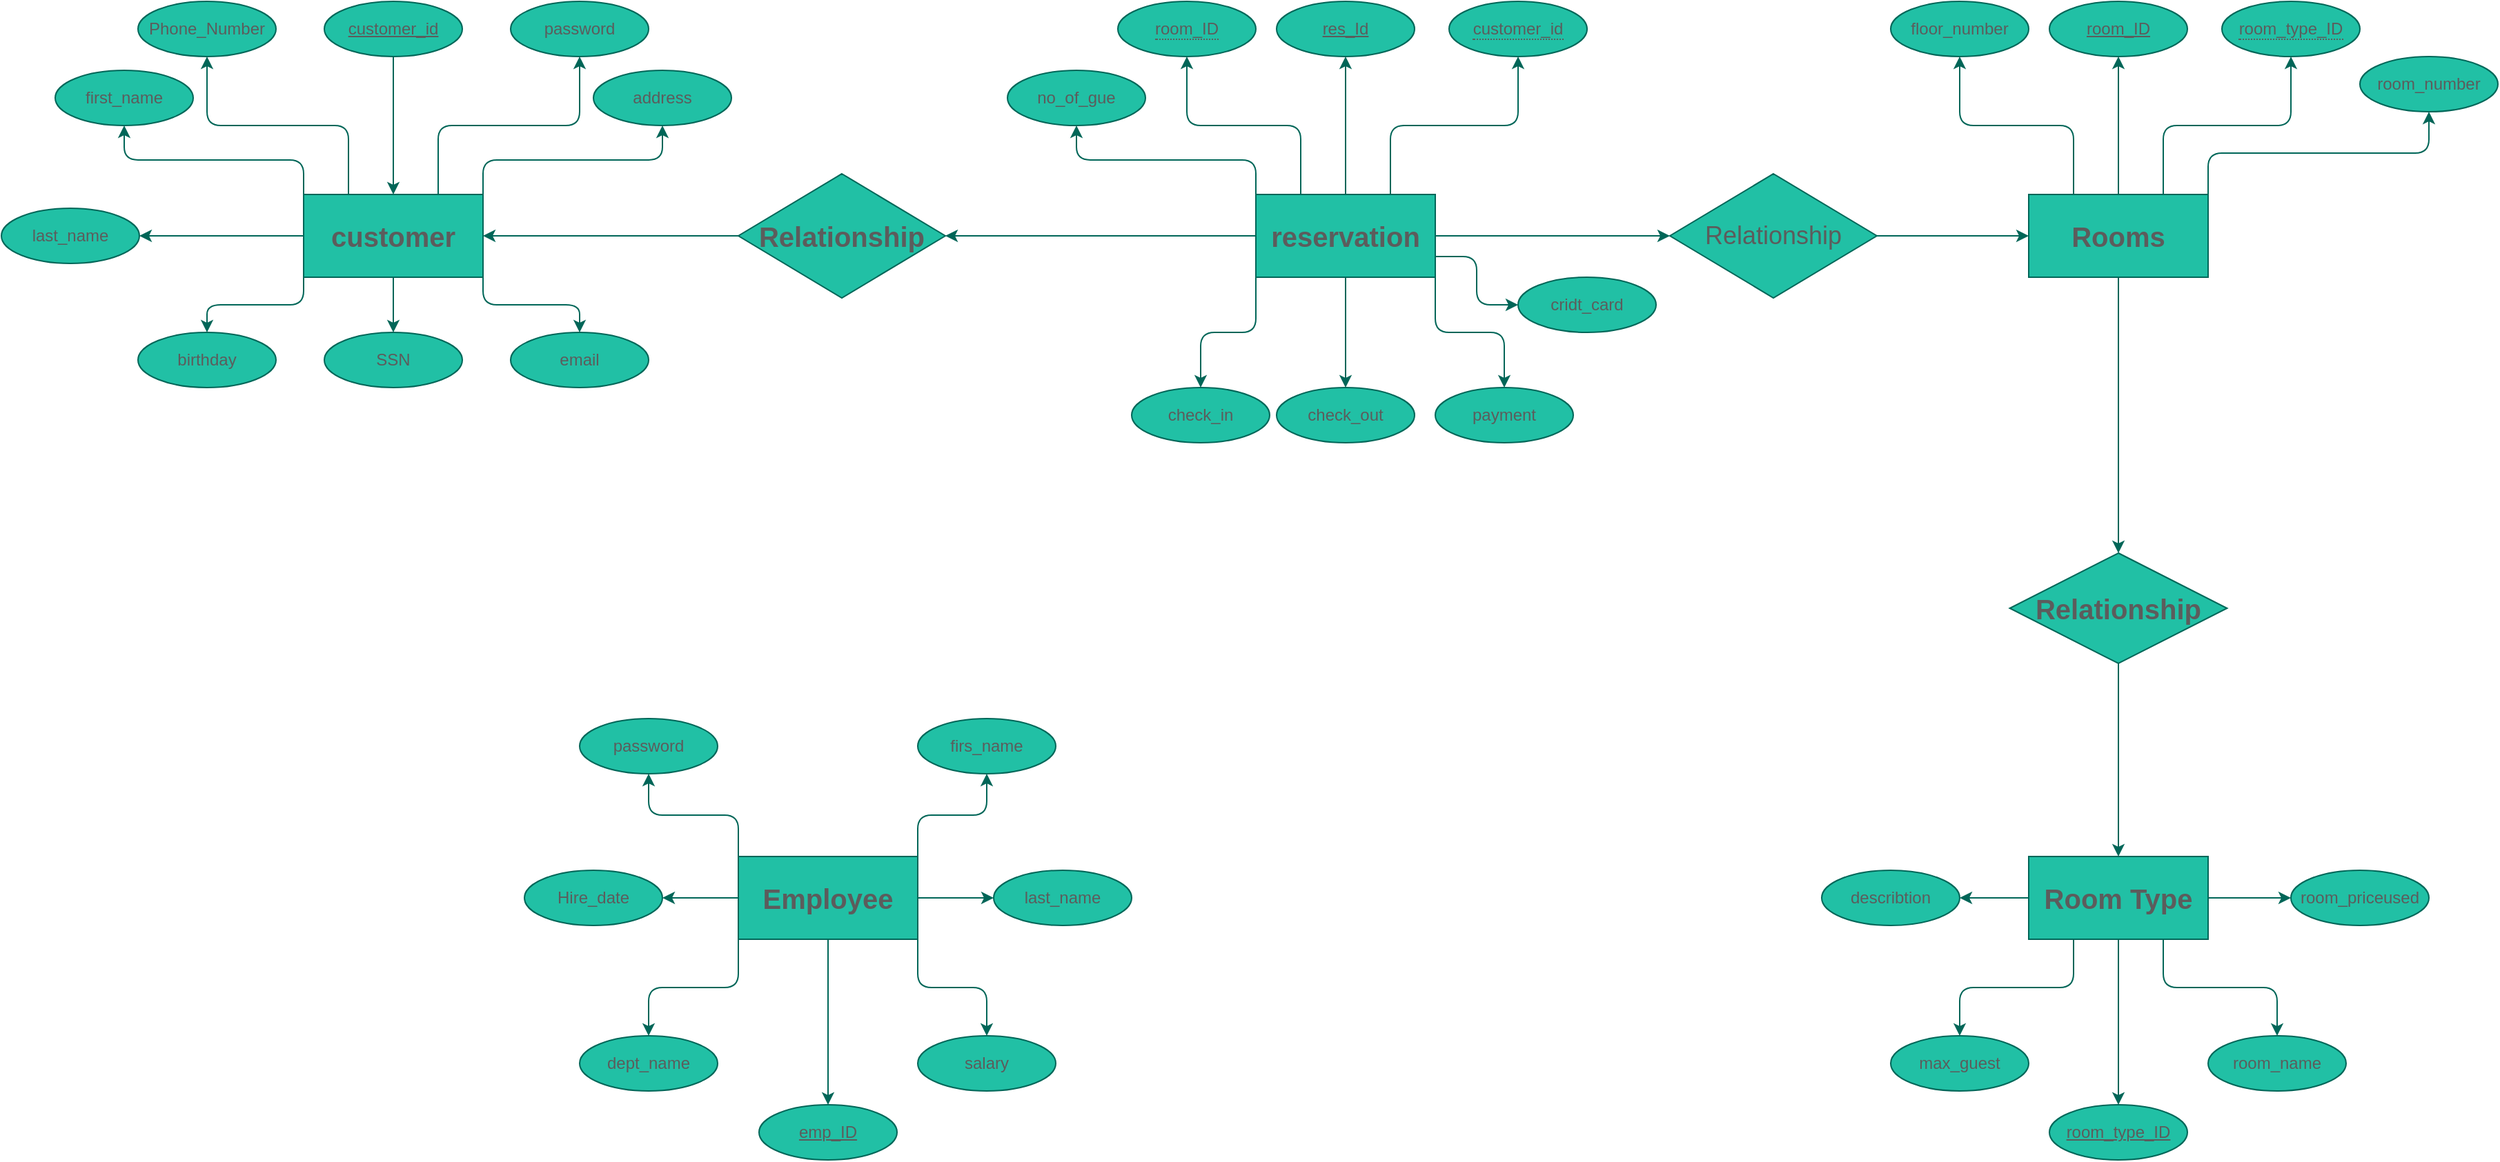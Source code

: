 <mxfile version="14.1.2" type="github"><diagram id="zUbiV4POyigSY_sK74aK" name="Page-1"><mxGraphModel dx="1673" dy="896" grid="1" gridSize="10" guides="1" tooltips="1" connect="1" arrows="1" fold="1" page="0" pageScale="1" pageWidth="2339" pageHeight="3300" math="0" shadow="0"><root><mxCell id="0"/><mxCell id="1" parent="0"/><mxCell id="lMiO6H6kuXOXOJ34oGD4-36" value="" style="edgeStyle=orthogonalEdgeStyle;curved=0;rounded=1;sketch=0;orthogonalLoop=1;jettySize=auto;html=1;strokeColor=#006658;fillColor=#21C0A5;fontColor=#5C5C5C;entryX=1;entryY=0.5;entryDx=0;entryDy=0;" edge="1" parent="1" source="lMiO6H6kuXOXOJ34oGD4-34" target="lMiO6H6kuXOXOJ34oGD4-37"><mxGeometry relative="1" as="geometry"><mxPoint x="855" y="410" as="targetPoint"/></mxGeometry></mxCell><mxCell id="lMiO6H6kuXOXOJ34oGD4-41" style="edgeStyle=orthogonalEdgeStyle;curved=0;rounded=1;sketch=0;orthogonalLoop=1;jettySize=auto;html=1;exitX=1;exitY=0.5;exitDx=0;exitDy=0;entryX=0;entryY=0.5;entryDx=0;entryDy=0;strokeColor=#006658;fillColor=#21C0A5;fontColor=#5C5C5C;" edge="1" parent="1" source="lMiO6H6kuXOXOJ34oGD4-34" target="lMiO6H6kuXOXOJ34oGD4-38"><mxGeometry relative="1" as="geometry"/></mxCell><mxCell id="lMiO6H6kuXOXOJ34oGD4-60" style="edgeStyle=orthogonalEdgeStyle;curved=0;rounded=1;sketch=0;orthogonalLoop=1;jettySize=auto;html=1;exitX=0.5;exitY=0;exitDx=0;exitDy=0;entryX=0.5;entryY=1;entryDx=0;entryDy=0;strokeColor=#006658;fillColor=#21C0A5;fontColor=#5C5C5C;" edge="1" parent="1" source="lMiO6H6kuXOXOJ34oGD4-34" target="lMiO6H6kuXOXOJ34oGD4-56"><mxGeometry relative="1" as="geometry"/></mxCell><mxCell id="lMiO6H6kuXOXOJ34oGD4-70" style="edgeStyle=orthogonalEdgeStyle;curved=0;rounded=1;sketch=0;orthogonalLoop=1;jettySize=auto;html=1;exitX=0.25;exitY=0;exitDx=0;exitDy=0;entryX=0.5;entryY=1;entryDx=0;entryDy=0;strokeColor=#006658;fillColor=#21C0A5;fontColor=#5C5C5C;" edge="1" parent="1" source="lMiO6H6kuXOXOJ34oGD4-34" target="lMiO6H6kuXOXOJ34oGD4-64"><mxGeometry relative="1" as="geometry"/></mxCell><mxCell id="lMiO6H6kuXOXOJ34oGD4-71" style="edgeStyle=orthogonalEdgeStyle;curved=0;rounded=1;sketch=0;orthogonalLoop=1;jettySize=auto;html=1;exitX=0.75;exitY=0;exitDx=0;exitDy=0;entryX=0.5;entryY=1;entryDx=0;entryDy=0;strokeColor=#006658;fillColor=#21C0A5;fontColor=#5C5C5C;" edge="1" parent="1" source="lMiO6H6kuXOXOJ34oGD4-34" target="lMiO6H6kuXOXOJ34oGD4-65"><mxGeometry relative="1" as="geometry"/></mxCell><mxCell id="lMiO6H6kuXOXOJ34oGD4-77" style="edgeStyle=orthogonalEdgeStyle;curved=0;rounded=1;sketch=0;orthogonalLoop=1;jettySize=auto;html=1;exitX=0;exitY=0;exitDx=0;exitDy=0;strokeColor=#006658;fillColor=#21C0A5;fontColor=#5C5C5C;" edge="1" parent="1" source="lMiO6H6kuXOXOJ34oGD4-34" target="lMiO6H6kuXOXOJ34oGD4-76"><mxGeometry relative="1" as="geometry"/></mxCell><mxCell id="lMiO6H6kuXOXOJ34oGD4-79" style="edgeStyle=orthogonalEdgeStyle;curved=0;rounded=1;sketch=0;orthogonalLoop=1;jettySize=auto;html=1;exitX=0.5;exitY=1;exitDx=0;exitDy=0;entryX=0.5;entryY=0;entryDx=0;entryDy=0;strokeColor=#006658;fillColor=#21C0A5;fontColor=#5C5C5C;" edge="1" parent="1" source="lMiO6H6kuXOXOJ34oGD4-34" target="lMiO6H6kuXOXOJ34oGD4-74"><mxGeometry relative="1" as="geometry"/></mxCell><mxCell id="lMiO6H6kuXOXOJ34oGD4-80" style="edgeStyle=orthogonalEdgeStyle;curved=0;rounded=1;sketch=0;orthogonalLoop=1;jettySize=auto;html=1;exitX=1;exitY=1;exitDx=0;exitDy=0;entryX=0.5;entryY=0;entryDx=0;entryDy=0;strokeColor=#006658;fillColor=#21C0A5;fontColor=#5C5C5C;" edge="1" parent="1" source="lMiO6H6kuXOXOJ34oGD4-34" target="lMiO6H6kuXOXOJ34oGD4-75"><mxGeometry relative="1" as="geometry"/></mxCell><mxCell id="lMiO6H6kuXOXOJ34oGD4-81" style="edgeStyle=orthogonalEdgeStyle;curved=0;rounded=1;sketch=0;orthogonalLoop=1;jettySize=auto;html=1;exitX=0;exitY=1;exitDx=0;exitDy=0;entryX=0.5;entryY=0;entryDx=0;entryDy=0;strokeColor=#006658;fillColor=#21C0A5;fontColor=#5C5C5C;" edge="1" parent="1" source="lMiO6H6kuXOXOJ34oGD4-34" target="lMiO6H6kuXOXOJ34oGD4-73"><mxGeometry relative="1" as="geometry"/></mxCell><mxCell id="lMiO6H6kuXOXOJ34oGD4-124" style="edgeStyle=orthogonalEdgeStyle;curved=0;rounded=1;sketch=0;orthogonalLoop=1;jettySize=auto;html=1;exitX=1;exitY=0.75;exitDx=0;exitDy=0;strokeColor=#006658;fillColor=#21C0A5;fontSize=20;fontColor=#5C5C5C;" edge="1" parent="1" source="lMiO6H6kuXOXOJ34oGD4-34" target="lMiO6H6kuXOXOJ34oGD4-72"><mxGeometry relative="1" as="geometry"/></mxCell><mxCell id="lMiO6H6kuXOXOJ34oGD4-34" value="reservation" style="whiteSpace=wrap;html=1;align=center;rounded=0;sketch=0;strokeColor=#006658;fillColor=#21C0A5;fontColor=#5C5C5C;fontStyle=1;fontSize=20;" vertex="1" parent="1"><mxGeometry x="960" y="380" width="130" height="60" as="geometry"/></mxCell><mxCell id="lMiO6H6kuXOXOJ34oGD4-51" style="edgeStyle=orthogonalEdgeStyle;curved=0;rounded=1;sketch=0;orthogonalLoop=1;jettySize=auto;html=1;exitX=0;exitY=0.5;exitDx=0;exitDy=0;entryX=1;entryY=0.5;entryDx=0;entryDy=0;strokeColor=#006658;fillColor=#21C0A5;fontColor=#5C5C5C;" edge="1" parent="1" source="lMiO6H6kuXOXOJ34oGD4-37" target="lMiO6H6kuXOXOJ34oGD4-49"><mxGeometry relative="1" as="geometry"/></mxCell><mxCell id="lMiO6H6kuXOXOJ34oGD4-37" value="Relationship" style="shape=rhombus;perimeter=rhombusPerimeter;whiteSpace=wrap;html=1;align=center;rounded=0;sketch=0;strokeColor=#006658;fillColor=#21C0A5;fontColor=#5C5C5C;fontSize=20;fontStyle=1" vertex="1" parent="1"><mxGeometry x="585" y="365" width="150" height="90" as="geometry"/></mxCell><mxCell id="lMiO6H6kuXOXOJ34oGD4-43" style="edgeStyle=orthogonalEdgeStyle;curved=0;rounded=1;sketch=0;orthogonalLoop=1;jettySize=auto;html=1;exitX=1;exitY=0.5;exitDx=0;exitDy=0;entryX=0;entryY=0.5;entryDx=0;entryDy=0;strokeColor=#006658;fillColor=#21C0A5;fontColor=#5C5C5C;" edge="1" parent="1" source="lMiO6H6kuXOXOJ34oGD4-38" target="lMiO6H6kuXOXOJ34oGD4-42"><mxGeometry relative="1" as="geometry"/></mxCell><mxCell id="lMiO6H6kuXOXOJ34oGD4-38" value="Relationship" style="shape=rhombus;perimeter=rhombusPerimeter;whiteSpace=wrap;html=1;align=center;rounded=0;sketch=0;strokeColor=#006658;fillColor=#21C0A5;fontColor=#5C5C5C;fontSize=18;" vertex="1" parent="1"><mxGeometry x="1260" y="365" width="150" height="90" as="geometry"/></mxCell><mxCell id="lMiO6H6kuXOXOJ34oGD4-47" style="edgeStyle=orthogonalEdgeStyle;curved=0;rounded=1;sketch=0;orthogonalLoop=1;jettySize=auto;html=1;exitX=0.5;exitY=1;exitDx=0;exitDy=0;strokeColor=#006658;fillColor=#21C0A5;fontColor=#5C5C5C;" edge="1" parent="1" source="lMiO6H6kuXOXOJ34oGD4-39" target="lMiO6H6kuXOXOJ34oGD4-46"><mxGeometry relative="1" as="geometry"/></mxCell><mxCell id="lMiO6H6kuXOXOJ34oGD4-39" value="Relationship" style="shape=rhombus;perimeter=rhombusPerimeter;whiteSpace=wrap;html=1;align=center;rounded=0;sketch=0;strokeColor=#006658;fillColor=#21C0A5;fontColor=#5C5C5C;fontSize=20;fontStyle=1" vertex="1" parent="1"><mxGeometry x="1506.25" y="640" width="157.5" height="80" as="geometry"/></mxCell><mxCell id="lMiO6H6kuXOXOJ34oGD4-44" style="edgeStyle=orthogonalEdgeStyle;curved=0;rounded=1;sketch=0;orthogonalLoop=1;jettySize=auto;html=1;exitX=0.5;exitY=1;exitDx=0;exitDy=0;entryX=0.5;entryY=0;entryDx=0;entryDy=0;strokeColor=#006658;fillColor=#21C0A5;fontColor=#5C5C5C;" edge="1" parent="1" source="lMiO6H6kuXOXOJ34oGD4-42" target="lMiO6H6kuXOXOJ34oGD4-39"><mxGeometry relative="1" as="geometry"/></mxCell><mxCell id="lMiO6H6kuXOXOJ34oGD4-62" style="edgeStyle=orthogonalEdgeStyle;curved=0;rounded=1;sketch=0;orthogonalLoop=1;jettySize=auto;html=1;exitX=0.5;exitY=0;exitDx=0;exitDy=0;strokeColor=#006658;fillColor=#21C0A5;fontColor=#5C5C5C;" edge="1" parent="1" source="lMiO6H6kuXOXOJ34oGD4-42" target="lMiO6H6kuXOXOJ34oGD4-52"><mxGeometry relative="1" as="geometry"/></mxCell><mxCell id="lMiO6H6kuXOXOJ34oGD4-67" style="edgeStyle=orthogonalEdgeStyle;curved=0;rounded=1;sketch=0;orthogonalLoop=1;jettySize=auto;html=1;exitX=0.75;exitY=0;exitDx=0;exitDy=0;entryX=0.5;entryY=1;entryDx=0;entryDy=0;strokeColor=#006658;fillColor=#21C0A5;fontColor=#5C5C5C;" edge="1" parent="1" source="lMiO6H6kuXOXOJ34oGD4-42" target="lMiO6H6kuXOXOJ34oGD4-66"><mxGeometry relative="1" as="geometry"/></mxCell><mxCell id="lMiO6H6kuXOXOJ34oGD4-68" style="edgeStyle=orthogonalEdgeStyle;curved=0;rounded=1;sketch=0;orthogonalLoop=1;jettySize=auto;html=1;exitX=1;exitY=0;exitDx=0;exitDy=0;strokeColor=#006658;fillColor=#21C0A5;fontColor=#5C5C5C;entryX=0.5;entryY=1;entryDx=0;entryDy=0;" edge="1" parent="1" source="lMiO6H6kuXOXOJ34oGD4-42" target="lMiO6H6kuXOXOJ34oGD4-83"><mxGeometry relative="1" as="geometry"><mxPoint x="1800" y="360" as="targetPoint"/></mxGeometry></mxCell><mxCell id="lMiO6H6kuXOXOJ34oGD4-69" style="edgeStyle=orthogonalEdgeStyle;curved=0;rounded=1;sketch=0;orthogonalLoop=1;jettySize=auto;html=1;exitX=0.25;exitY=0;exitDx=0;exitDy=0;strokeColor=#006658;fillColor=#21C0A5;fontColor=#5C5C5C;entryX=0.5;entryY=1;entryDx=0;entryDy=0;" edge="1" parent="1" source="lMiO6H6kuXOXOJ34oGD4-42" target="lMiO6H6kuXOXOJ34oGD4-82"><mxGeometry relative="1" as="geometry"><mxPoint x="1470" y="280" as="targetPoint"/></mxGeometry></mxCell><mxCell id="lMiO6H6kuXOXOJ34oGD4-42" value="Rooms" style="whiteSpace=wrap;html=1;align=center;rounded=0;sketch=0;strokeColor=#006658;fillColor=#21C0A5;fontColor=#5C5C5C;fontSize=20;fontStyle=1" vertex="1" parent="1"><mxGeometry x="1520" y="380" width="130" height="60" as="geometry"/></mxCell><mxCell id="lMiO6H6kuXOXOJ34oGD4-59" style="edgeStyle=orthogonalEdgeStyle;curved=0;rounded=1;sketch=0;orthogonalLoop=1;jettySize=auto;html=1;exitX=0.5;exitY=1;exitDx=0;exitDy=0;strokeColor=#006658;fillColor=#21C0A5;fontColor=#5C5C5C;" edge="1" parent="1" source="lMiO6H6kuXOXOJ34oGD4-46" target="lMiO6H6kuXOXOJ34oGD4-53"><mxGeometry relative="1" as="geometry"/></mxCell><mxCell id="lMiO6H6kuXOXOJ34oGD4-90" style="edgeStyle=orthogonalEdgeStyle;curved=0;rounded=1;sketch=0;orthogonalLoop=1;jettySize=auto;html=1;exitX=0.25;exitY=1;exitDx=0;exitDy=0;entryX=0.5;entryY=0;entryDx=0;entryDy=0;strokeColor=#006658;fillColor=#21C0A5;fontColor=#5C5C5C;" edge="1" parent="1" source="lMiO6H6kuXOXOJ34oGD4-46" target="lMiO6H6kuXOXOJ34oGD4-85"><mxGeometry relative="1" as="geometry"/></mxCell><mxCell id="lMiO6H6kuXOXOJ34oGD4-91" style="edgeStyle=orthogonalEdgeStyle;curved=0;rounded=1;sketch=0;orthogonalLoop=1;jettySize=auto;html=1;exitX=0.75;exitY=1;exitDx=0;exitDy=0;entryX=0.5;entryY=0;entryDx=0;entryDy=0;strokeColor=#006658;fillColor=#21C0A5;fontColor=#5C5C5C;" edge="1" parent="1" source="lMiO6H6kuXOXOJ34oGD4-46" target="lMiO6H6kuXOXOJ34oGD4-84"><mxGeometry relative="1" as="geometry"/></mxCell><mxCell id="lMiO6H6kuXOXOJ34oGD4-92" style="edgeStyle=orthogonalEdgeStyle;curved=0;rounded=1;sketch=0;orthogonalLoop=1;jettySize=auto;html=1;exitX=1;exitY=0.5;exitDx=0;exitDy=0;entryX=0;entryY=0.5;entryDx=0;entryDy=0;strokeColor=#006658;fillColor=#21C0A5;fontColor=#5C5C5C;" edge="1" parent="1" source="lMiO6H6kuXOXOJ34oGD4-46" target="lMiO6H6kuXOXOJ34oGD4-87"><mxGeometry relative="1" as="geometry"/></mxCell><mxCell id="lMiO6H6kuXOXOJ34oGD4-93" style="edgeStyle=orthogonalEdgeStyle;curved=0;rounded=1;sketch=0;orthogonalLoop=1;jettySize=auto;html=1;exitX=0;exitY=0.5;exitDx=0;exitDy=0;entryX=1;entryY=0.5;entryDx=0;entryDy=0;strokeColor=#006658;fillColor=#21C0A5;fontColor=#5C5C5C;" edge="1" parent="1" source="lMiO6H6kuXOXOJ34oGD4-46" target="lMiO6H6kuXOXOJ34oGD4-86"><mxGeometry relative="1" as="geometry"/></mxCell><mxCell id="lMiO6H6kuXOXOJ34oGD4-46" value="Room Type" style="whiteSpace=wrap;html=1;align=center;rounded=0;sketch=0;strokeColor=#006658;fillColor=#21C0A5;fontColor=#5C5C5C;fontSize=20;fontStyle=1" vertex="1" parent="1"><mxGeometry x="1520" y="860" width="130" height="60" as="geometry"/></mxCell><mxCell id="lMiO6H6kuXOXOJ34oGD4-61" style="edgeStyle=orthogonalEdgeStyle;curved=0;rounded=1;sketch=0;orthogonalLoop=1;jettySize=auto;html=1;exitX=0.5;exitY=1;exitDx=0;exitDy=0;entryX=0.5;entryY=0;entryDx=0;entryDy=0;strokeColor=#006658;fillColor=#21C0A5;fontColor=#5C5C5C;" edge="1" parent="1" source="lMiO6H6kuXOXOJ34oGD4-48" target="lMiO6H6kuXOXOJ34oGD4-54"><mxGeometry relative="1" as="geometry"/></mxCell><mxCell id="lMiO6H6kuXOXOJ34oGD4-118" style="edgeStyle=orthogonalEdgeStyle;curved=0;rounded=1;sketch=0;orthogonalLoop=1;jettySize=auto;html=1;exitX=1;exitY=0;exitDx=0;exitDy=0;entryX=0.5;entryY=1;entryDx=0;entryDy=0;strokeColor=#006658;fillColor=#21C0A5;fontColor=#5C5C5C;" edge="1" parent="1" source="lMiO6H6kuXOXOJ34oGD4-48" target="lMiO6H6kuXOXOJ34oGD4-112"><mxGeometry relative="1" as="geometry"/></mxCell><mxCell id="lMiO6H6kuXOXOJ34oGD4-119" style="edgeStyle=orthogonalEdgeStyle;curved=0;rounded=1;sketch=0;orthogonalLoop=1;jettySize=auto;html=1;exitX=1;exitY=0.5;exitDx=0;exitDy=0;entryX=0;entryY=0.5;entryDx=0;entryDy=0;strokeColor=#006658;fillColor=#21C0A5;fontColor=#5C5C5C;" edge="1" parent="1" source="lMiO6H6kuXOXOJ34oGD4-48" target="lMiO6H6kuXOXOJ34oGD4-114"><mxGeometry relative="1" as="geometry"/></mxCell><mxCell id="lMiO6H6kuXOXOJ34oGD4-120" style="edgeStyle=orthogonalEdgeStyle;curved=0;rounded=1;sketch=0;orthogonalLoop=1;jettySize=auto;html=1;exitX=1;exitY=1;exitDx=0;exitDy=0;entryX=0.5;entryY=0;entryDx=0;entryDy=0;strokeColor=#006658;fillColor=#21C0A5;fontColor=#5C5C5C;" edge="1" parent="1" source="lMiO6H6kuXOXOJ34oGD4-48" target="lMiO6H6kuXOXOJ34oGD4-115"><mxGeometry relative="1" as="geometry"/></mxCell><mxCell id="lMiO6H6kuXOXOJ34oGD4-121" style="edgeStyle=orthogonalEdgeStyle;curved=0;rounded=1;sketch=0;orthogonalLoop=1;jettySize=auto;html=1;exitX=0;exitY=1;exitDx=0;exitDy=0;strokeColor=#006658;fillColor=#21C0A5;fontColor=#5C5C5C;" edge="1" parent="1" source="lMiO6H6kuXOXOJ34oGD4-48" target="lMiO6H6kuXOXOJ34oGD4-116"><mxGeometry relative="1" as="geometry"/></mxCell><mxCell id="lMiO6H6kuXOXOJ34oGD4-122" style="edgeStyle=orthogonalEdgeStyle;curved=0;rounded=1;sketch=0;orthogonalLoop=1;jettySize=auto;html=1;exitX=0;exitY=0.5;exitDx=0;exitDy=0;entryX=1;entryY=0.5;entryDx=0;entryDy=0;strokeColor=#006658;fillColor=#21C0A5;fontColor=#5C5C5C;" edge="1" parent="1" source="lMiO6H6kuXOXOJ34oGD4-48" target="lMiO6H6kuXOXOJ34oGD4-113"><mxGeometry relative="1" as="geometry"/></mxCell><mxCell id="lMiO6H6kuXOXOJ34oGD4-123" style="edgeStyle=orthogonalEdgeStyle;curved=0;rounded=1;sketch=0;orthogonalLoop=1;jettySize=auto;html=1;exitX=0;exitY=0;exitDx=0;exitDy=0;entryX=0.5;entryY=1;entryDx=0;entryDy=0;strokeColor=#006658;fillColor=#21C0A5;fontColor=#5C5C5C;" edge="1" parent="1" source="lMiO6H6kuXOXOJ34oGD4-48" target="lMiO6H6kuXOXOJ34oGD4-111"><mxGeometry relative="1" as="geometry"/></mxCell><mxCell id="lMiO6H6kuXOXOJ34oGD4-48" value="Employee" style="whiteSpace=wrap;html=1;align=center;rounded=0;sketch=0;strokeColor=#006658;fillColor=#21C0A5;fontColor=#5C5C5C;fontSize=20;fontStyle=1" vertex="1" parent="1"><mxGeometry x="585" y="860" width="130" height="60" as="geometry"/></mxCell><mxCell id="lMiO6H6kuXOXOJ34oGD4-103" style="edgeStyle=orthogonalEdgeStyle;curved=0;rounded=1;sketch=0;orthogonalLoop=1;jettySize=auto;html=1;exitX=0.75;exitY=0;exitDx=0;exitDy=0;entryX=0.5;entryY=1;entryDx=0;entryDy=0;strokeColor=#006658;fillColor=#21C0A5;fontColor=#5C5C5C;" edge="1" parent="1" source="lMiO6H6kuXOXOJ34oGD4-49" target="lMiO6H6kuXOXOJ34oGD4-94"><mxGeometry relative="1" as="geometry"/></mxCell><mxCell id="lMiO6H6kuXOXOJ34oGD4-104" style="edgeStyle=orthogonalEdgeStyle;curved=0;rounded=1;sketch=0;orthogonalLoop=1;jettySize=auto;html=1;exitX=1;exitY=0;exitDx=0;exitDy=0;entryX=0.5;entryY=1;entryDx=0;entryDy=0;strokeColor=#006658;fillColor=#21C0A5;fontColor=#5C5C5C;" edge="1" parent="1" source="lMiO6H6kuXOXOJ34oGD4-49" target="lMiO6H6kuXOXOJ34oGD4-100"><mxGeometry relative="1" as="geometry"/></mxCell><mxCell id="lMiO6H6kuXOXOJ34oGD4-105" style="edgeStyle=orthogonalEdgeStyle;curved=0;rounded=1;sketch=0;orthogonalLoop=1;jettySize=auto;html=1;exitX=1;exitY=1;exitDx=0;exitDy=0;entryX=0.5;entryY=0;entryDx=0;entryDy=0;strokeColor=#006658;fillColor=#21C0A5;fontColor=#5C5C5C;" edge="1" parent="1" source="lMiO6H6kuXOXOJ34oGD4-49" target="lMiO6H6kuXOXOJ34oGD4-95"><mxGeometry relative="1" as="geometry"/></mxCell><mxCell id="lMiO6H6kuXOXOJ34oGD4-106" style="edgeStyle=orthogonalEdgeStyle;curved=0;rounded=1;sketch=0;orthogonalLoop=1;jettySize=auto;html=1;exitX=0.5;exitY=1;exitDx=0;exitDy=0;entryX=0.5;entryY=0;entryDx=0;entryDy=0;strokeColor=#006658;fillColor=#21C0A5;fontColor=#5C5C5C;" edge="1" parent="1" source="lMiO6H6kuXOXOJ34oGD4-49" target="lMiO6H6kuXOXOJ34oGD4-96"><mxGeometry relative="1" as="geometry"/></mxCell><mxCell id="lMiO6H6kuXOXOJ34oGD4-107" style="edgeStyle=orthogonalEdgeStyle;curved=0;rounded=1;sketch=0;orthogonalLoop=1;jettySize=auto;html=1;exitX=0;exitY=1;exitDx=0;exitDy=0;entryX=0.5;entryY=0;entryDx=0;entryDy=0;strokeColor=#006658;fillColor=#21C0A5;fontColor=#5C5C5C;" edge="1" parent="1" source="lMiO6H6kuXOXOJ34oGD4-49" target="lMiO6H6kuXOXOJ34oGD4-97"><mxGeometry relative="1" as="geometry"/></mxCell><mxCell id="lMiO6H6kuXOXOJ34oGD4-108" style="edgeStyle=orthogonalEdgeStyle;curved=0;rounded=1;sketch=0;orthogonalLoop=1;jettySize=auto;html=1;exitX=0;exitY=0.5;exitDx=0;exitDy=0;strokeColor=#006658;fillColor=#21C0A5;fontColor=#5C5C5C;" edge="1" parent="1" source="lMiO6H6kuXOXOJ34oGD4-49" target="lMiO6H6kuXOXOJ34oGD4-98"><mxGeometry relative="1" as="geometry"/></mxCell><mxCell id="lMiO6H6kuXOXOJ34oGD4-109" style="edgeStyle=orthogonalEdgeStyle;curved=0;rounded=1;sketch=0;orthogonalLoop=1;jettySize=auto;html=1;exitX=0;exitY=0;exitDx=0;exitDy=0;entryX=0.5;entryY=1;entryDx=0;entryDy=0;strokeColor=#006658;fillColor=#21C0A5;fontColor=#5C5C5C;" edge="1" parent="1" source="lMiO6H6kuXOXOJ34oGD4-49" target="lMiO6H6kuXOXOJ34oGD4-99"><mxGeometry relative="1" as="geometry"/></mxCell><mxCell id="lMiO6H6kuXOXOJ34oGD4-110" style="edgeStyle=orthogonalEdgeStyle;curved=0;rounded=1;sketch=0;orthogonalLoop=1;jettySize=auto;html=1;exitX=0.25;exitY=0;exitDx=0;exitDy=0;entryX=0.5;entryY=1;entryDx=0;entryDy=0;strokeColor=#006658;fillColor=#21C0A5;fontColor=#5C5C5C;" edge="1" parent="1" source="lMiO6H6kuXOXOJ34oGD4-49" target="lMiO6H6kuXOXOJ34oGD4-101"><mxGeometry relative="1" as="geometry"/></mxCell><mxCell id="lMiO6H6kuXOXOJ34oGD4-49" value="customer" style="whiteSpace=wrap;html=1;align=center;rounded=0;sketch=0;strokeColor=#006658;fillColor=#21C0A5;fontColor=#5C5C5C;fontSize=20;fontStyle=1" vertex="1" parent="1"><mxGeometry x="270" y="380" width="130" height="60" as="geometry"/></mxCell><mxCell id="lMiO6H6kuXOXOJ34oGD4-52" value="room_ID" style="ellipse;whiteSpace=wrap;html=1;align=center;fontStyle=4;rounded=0;sketch=0;strokeColor=#006658;fillColor=#21C0A5;fontColor=#5C5C5C;" vertex="1" parent="1"><mxGeometry x="1535" y="240" width="100" height="40" as="geometry"/></mxCell><mxCell id="lMiO6H6kuXOXOJ34oGD4-53" value="room_type_ID" style="ellipse;whiteSpace=wrap;html=1;align=center;fontStyle=4;rounded=0;sketch=0;strokeColor=#006658;fillColor=#21C0A5;fontColor=#5C5C5C;" vertex="1" parent="1"><mxGeometry x="1535" y="1040" width="100" height="40" as="geometry"/></mxCell><mxCell id="lMiO6H6kuXOXOJ34oGD4-54" value="emp_ID" style="ellipse;whiteSpace=wrap;html=1;align=center;fontStyle=4;rounded=0;sketch=0;strokeColor=#006658;fillColor=#21C0A5;fontColor=#5C5C5C;" vertex="1" parent="1"><mxGeometry x="600" y="1040" width="100" height="40" as="geometry"/></mxCell><mxCell id="lMiO6H6kuXOXOJ34oGD4-63" style="edgeStyle=orthogonalEdgeStyle;curved=0;rounded=1;sketch=0;orthogonalLoop=1;jettySize=auto;html=1;exitX=0.5;exitY=1;exitDx=0;exitDy=0;entryX=0.5;entryY=0;entryDx=0;entryDy=0;strokeColor=#006658;fillColor=#21C0A5;fontColor=#5C5C5C;" edge="1" parent="1" source="lMiO6H6kuXOXOJ34oGD4-55" target="lMiO6H6kuXOXOJ34oGD4-49"><mxGeometry relative="1" as="geometry"/></mxCell><mxCell id="lMiO6H6kuXOXOJ34oGD4-55" value="customer_id" style="ellipse;whiteSpace=wrap;html=1;align=center;fontStyle=4;rounded=0;sketch=0;strokeColor=#006658;fillColor=#21C0A5;fontColor=#5C5C5C;" vertex="1" parent="1"><mxGeometry x="285" y="240" width="100" height="40" as="geometry"/></mxCell><mxCell id="lMiO6H6kuXOXOJ34oGD4-56" value="res_Id" style="ellipse;whiteSpace=wrap;html=1;align=center;fontStyle=4;rounded=0;sketch=0;strokeColor=#006658;fillColor=#21C0A5;fontColor=#5C5C5C;" vertex="1" parent="1"><mxGeometry x="975" y="240" width="100" height="40" as="geometry"/></mxCell><mxCell id="lMiO6H6kuXOXOJ34oGD4-64" value="&lt;span style=&quot;border-bottom: 1px dotted&quot;&gt;room_ID&lt;/span&gt;" style="ellipse;whiteSpace=wrap;html=1;align=center;rounded=0;sketch=0;strokeColor=#006658;fillColor=#21C0A5;fontColor=#5C5C5C;" vertex="1" parent="1"><mxGeometry x="860" y="240" width="100" height="40" as="geometry"/></mxCell><mxCell id="lMiO6H6kuXOXOJ34oGD4-65" value="&lt;span style=&quot;border-bottom: 1px dotted&quot;&gt;customer_id&lt;/span&gt;" style="ellipse;whiteSpace=wrap;html=1;align=center;rounded=0;sketch=0;strokeColor=#006658;fillColor=#21C0A5;fontColor=#5C5C5C;" vertex="1" parent="1"><mxGeometry x="1100" y="240" width="100" height="40" as="geometry"/></mxCell><mxCell id="lMiO6H6kuXOXOJ34oGD4-66" value="&lt;span style=&quot;border-bottom: 1px dotted&quot;&gt;room_type_ID&lt;/span&gt;" style="ellipse;whiteSpace=wrap;html=1;align=center;rounded=0;sketch=0;strokeColor=#006658;fillColor=#21C0A5;fontColor=#5C5C5C;" vertex="1" parent="1"><mxGeometry x="1660" y="240" width="100" height="40" as="geometry"/></mxCell><mxCell id="lMiO6H6kuXOXOJ34oGD4-72" value="cridt_card" style="ellipse;whiteSpace=wrap;html=1;align=center;rounded=0;sketch=0;strokeColor=#006658;fillColor=#21C0A5;fontColor=#5C5C5C;" vertex="1" parent="1"><mxGeometry x="1150" y="440" width="100" height="40" as="geometry"/></mxCell><mxCell id="lMiO6H6kuXOXOJ34oGD4-73" value="check_in" style="ellipse;whiteSpace=wrap;html=1;align=center;rounded=0;sketch=0;strokeColor=#006658;fillColor=#21C0A5;fontColor=#5C5C5C;" vertex="1" parent="1"><mxGeometry x="870" y="520" width="100" height="40" as="geometry"/></mxCell><mxCell id="lMiO6H6kuXOXOJ34oGD4-74" value="check_out" style="ellipse;whiteSpace=wrap;html=1;align=center;rounded=0;sketch=0;strokeColor=#006658;fillColor=#21C0A5;fontColor=#5C5C5C;" vertex="1" parent="1"><mxGeometry x="975" y="520" width="100" height="40" as="geometry"/></mxCell><mxCell id="lMiO6H6kuXOXOJ34oGD4-75" value="payment" style="ellipse;whiteSpace=wrap;html=1;align=center;rounded=0;sketch=0;strokeColor=#006658;fillColor=#21C0A5;fontColor=#5C5C5C;" vertex="1" parent="1"><mxGeometry x="1090" y="520" width="100" height="40" as="geometry"/></mxCell><mxCell id="lMiO6H6kuXOXOJ34oGD4-76" value="no_of_gue" style="ellipse;whiteSpace=wrap;html=1;align=center;rounded=0;sketch=0;strokeColor=#006658;fillColor=#21C0A5;fontColor=#5C5C5C;" vertex="1" parent="1"><mxGeometry x="780" y="290" width="100" height="40" as="geometry"/></mxCell><mxCell id="lMiO6H6kuXOXOJ34oGD4-82" value="floor_number" style="ellipse;whiteSpace=wrap;html=1;align=center;rounded=0;sketch=0;strokeColor=#006658;fillColor=#21C0A5;fontColor=#5C5C5C;" vertex="1" parent="1"><mxGeometry x="1420" y="240" width="100" height="40" as="geometry"/></mxCell><mxCell id="lMiO6H6kuXOXOJ34oGD4-83" value="room_number" style="ellipse;whiteSpace=wrap;html=1;align=center;rounded=0;sketch=0;strokeColor=#006658;fillColor=#21C0A5;fontColor=#5C5C5C;" vertex="1" parent="1"><mxGeometry x="1760" y="280" width="100" height="40" as="geometry"/></mxCell><mxCell id="lMiO6H6kuXOXOJ34oGD4-84" value="room_name" style="ellipse;whiteSpace=wrap;html=1;align=center;rounded=0;sketch=0;strokeColor=#006658;fillColor=#21C0A5;fontColor=#5C5C5C;" vertex="1" parent="1"><mxGeometry x="1650" y="990" width="100" height="40" as="geometry"/></mxCell><mxCell id="lMiO6H6kuXOXOJ34oGD4-85" value="max_guest" style="ellipse;whiteSpace=wrap;html=1;align=center;rounded=0;sketch=0;strokeColor=#006658;fillColor=#21C0A5;fontColor=#5C5C5C;" vertex="1" parent="1"><mxGeometry x="1420" y="990" width="100" height="40" as="geometry"/></mxCell><mxCell id="lMiO6H6kuXOXOJ34oGD4-86" value="describtion" style="ellipse;whiteSpace=wrap;html=1;align=center;rounded=0;sketch=0;strokeColor=#006658;fillColor=#21C0A5;fontColor=#5C5C5C;" vertex="1" parent="1"><mxGeometry x="1370" y="870" width="100" height="40" as="geometry"/></mxCell><mxCell id="lMiO6H6kuXOXOJ34oGD4-87" value="room_priceused" style="ellipse;whiteSpace=wrap;html=1;align=center;rounded=0;sketch=0;strokeColor=#006658;fillColor=#21C0A5;fontColor=#5C5C5C;" vertex="1" parent="1"><mxGeometry x="1710" y="870" width="100" height="40" as="geometry"/></mxCell><mxCell id="lMiO6H6kuXOXOJ34oGD4-94" value="password" style="ellipse;whiteSpace=wrap;html=1;align=center;rounded=0;sketch=0;strokeColor=#006658;fillColor=#21C0A5;fontColor=#5C5C5C;" vertex="1" parent="1"><mxGeometry x="420" y="240" width="100" height="40" as="geometry"/></mxCell><mxCell id="lMiO6H6kuXOXOJ34oGD4-95" value="email" style="ellipse;whiteSpace=wrap;html=1;align=center;rounded=0;sketch=0;strokeColor=#006658;fillColor=#21C0A5;fontColor=#5C5C5C;" vertex="1" parent="1"><mxGeometry x="420" y="480" width="100" height="40" as="geometry"/></mxCell><mxCell id="lMiO6H6kuXOXOJ34oGD4-96" value="SSN" style="ellipse;whiteSpace=wrap;html=1;align=center;rounded=0;sketch=0;strokeColor=#006658;fillColor=#21C0A5;fontColor=#5C5C5C;" vertex="1" parent="1"><mxGeometry x="285" y="480" width="100" height="40" as="geometry"/></mxCell><mxCell id="lMiO6H6kuXOXOJ34oGD4-97" value="birthday" style="ellipse;whiteSpace=wrap;html=1;align=center;rounded=0;sketch=0;strokeColor=#006658;fillColor=#21C0A5;fontColor=#5C5C5C;" vertex="1" parent="1"><mxGeometry x="150" y="480" width="100" height="40" as="geometry"/></mxCell><mxCell id="lMiO6H6kuXOXOJ34oGD4-98" value="last_name" style="ellipse;whiteSpace=wrap;html=1;align=center;rounded=0;sketch=0;strokeColor=#006658;fillColor=#21C0A5;fontColor=#5C5C5C;" vertex="1" parent="1"><mxGeometry x="51" y="390" width="100" height="40" as="geometry"/></mxCell><mxCell id="lMiO6H6kuXOXOJ34oGD4-99" value="first_name" style="ellipse;whiteSpace=wrap;html=1;align=center;rounded=0;sketch=0;strokeColor=#006658;fillColor=#21C0A5;fontColor=#5C5C5C;" vertex="1" parent="1"><mxGeometry x="90" y="290" width="100" height="40" as="geometry"/></mxCell><mxCell id="lMiO6H6kuXOXOJ34oGD4-100" value="address" style="ellipse;whiteSpace=wrap;html=1;align=center;rounded=0;sketch=0;strokeColor=#006658;fillColor=#21C0A5;fontColor=#5C5C5C;" vertex="1" parent="1"><mxGeometry x="480" y="290" width="100" height="40" as="geometry"/></mxCell><mxCell id="lMiO6H6kuXOXOJ34oGD4-101" value="Phone_Number" style="ellipse;whiteSpace=wrap;html=1;align=center;rounded=0;sketch=0;strokeColor=#006658;fillColor=#21C0A5;fontColor=#5C5C5C;" vertex="1" parent="1"><mxGeometry x="150" y="240" width="100" height="40" as="geometry"/></mxCell><mxCell id="lMiO6H6kuXOXOJ34oGD4-111" value="password" style="ellipse;whiteSpace=wrap;html=1;align=center;rounded=0;sketch=0;strokeColor=#006658;fillColor=#21C0A5;fontColor=#5C5C5C;" vertex="1" parent="1"><mxGeometry x="470" y="760" width="100" height="40" as="geometry"/></mxCell><mxCell id="lMiO6H6kuXOXOJ34oGD4-112" value="firs_name" style="ellipse;whiteSpace=wrap;html=1;align=center;rounded=0;sketch=0;strokeColor=#006658;fillColor=#21C0A5;fontColor=#5C5C5C;" vertex="1" parent="1"><mxGeometry x="715" y="760" width="100" height="40" as="geometry"/></mxCell><mxCell id="lMiO6H6kuXOXOJ34oGD4-113" value="Hire_date" style="ellipse;whiteSpace=wrap;html=1;align=center;rounded=0;sketch=0;strokeColor=#006658;fillColor=#21C0A5;fontColor=#5C5C5C;" vertex="1" parent="1"><mxGeometry x="430" y="870" width="100" height="40" as="geometry"/></mxCell><mxCell id="lMiO6H6kuXOXOJ34oGD4-114" value="last_name" style="ellipse;whiteSpace=wrap;html=1;align=center;rounded=0;sketch=0;strokeColor=#006658;fillColor=#21C0A5;fontColor=#5C5C5C;" vertex="1" parent="1"><mxGeometry x="770" y="870" width="100" height="40" as="geometry"/></mxCell><mxCell id="lMiO6H6kuXOXOJ34oGD4-115" value="salary" style="ellipse;whiteSpace=wrap;html=1;align=center;rounded=0;sketch=0;strokeColor=#006658;fillColor=#21C0A5;fontColor=#5C5C5C;" vertex="1" parent="1"><mxGeometry x="715" y="990" width="100" height="40" as="geometry"/></mxCell><mxCell id="lMiO6H6kuXOXOJ34oGD4-116" value="dept_name" style="ellipse;whiteSpace=wrap;html=1;align=center;rounded=0;sketch=0;strokeColor=#006658;fillColor=#21C0A5;fontColor=#5C5C5C;" vertex="1" parent="1"><mxGeometry x="470" y="990" width="100" height="40" as="geometry"/></mxCell></root></mxGraphModel></diagram></mxfile>